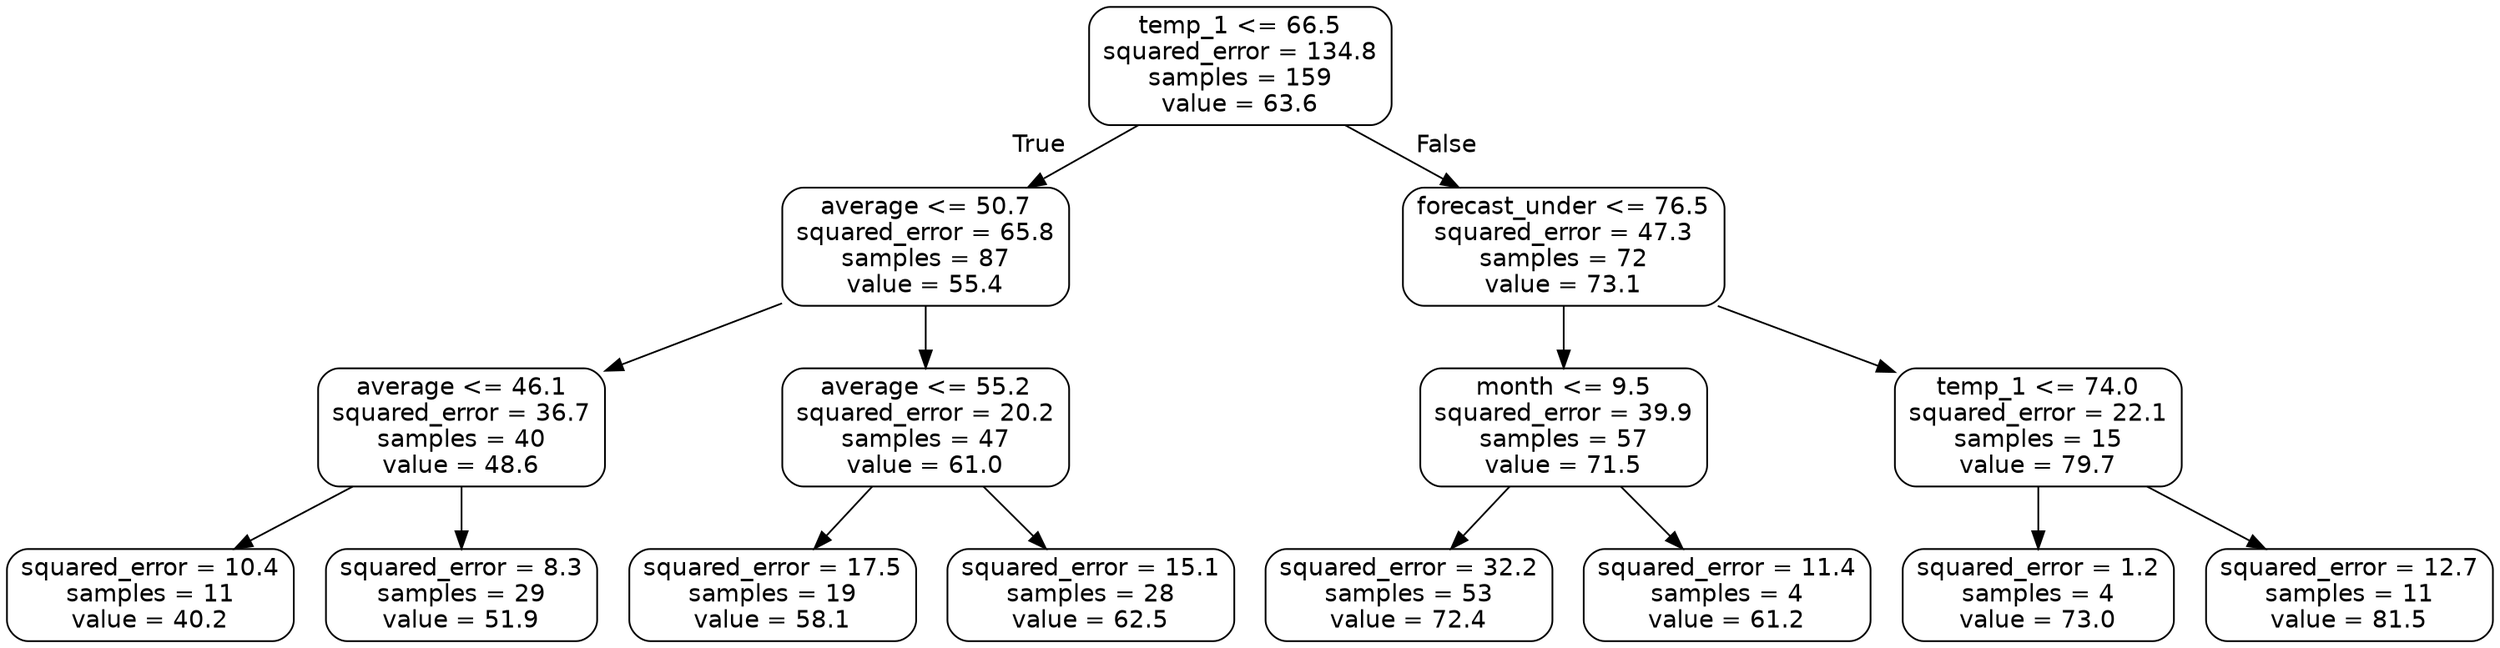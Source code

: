 digraph Tree {
node [shape=box, style="rounded", color="black", fontname="helvetica"] ;
edge [fontname="helvetica"] ;
0 [label="temp_1 <= 66.5\nsquared_error = 134.8\nsamples = 159\nvalue = 63.6"] ;
1 [label="average <= 50.7\nsquared_error = 65.8\nsamples = 87\nvalue = 55.4"] ;
0 -> 1 [labeldistance=2.5, labelangle=45, headlabel="True"] ;
2 [label="average <= 46.1\nsquared_error = 36.7\nsamples = 40\nvalue = 48.6"] ;
1 -> 2 ;
3 [label="squared_error = 10.4\nsamples = 11\nvalue = 40.2"] ;
2 -> 3 ;
4 [label="squared_error = 8.3\nsamples = 29\nvalue = 51.9"] ;
2 -> 4 ;
5 [label="average <= 55.2\nsquared_error = 20.2\nsamples = 47\nvalue = 61.0"] ;
1 -> 5 ;
6 [label="squared_error = 17.5\nsamples = 19\nvalue = 58.1"] ;
5 -> 6 ;
7 [label="squared_error = 15.1\nsamples = 28\nvalue = 62.5"] ;
5 -> 7 ;
8 [label="forecast_under <= 76.5\nsquared_error = 47.3\nsamples = 72\nvalue = 73.1"] ;
0 -> 8 [labeldistance=2.5, labelangle=-45, headlabel="False"] ;
9 [label="month <= 9.5\nsquared_error = 39.9\nsamples = 57\nvalue = 71.5"] ;
8 -> 9 ;
10 [label="squared_error = 32.2\nsamples = 53\nvalue = 72.4"] ;
9 -> 10 ;
11 [label="squared_error = 11.4\nsamples = 4\nvalue = 61.2"] ;
9 -> 11 ;
12 [label="temp_1 <= 74.0\nsquared_error = 22.1\nsamples = 15\nvalue = 79.7"] ;
8 -> 12 ;
13 [label="squared_error = 1.2\nsamples = 4\nvalue = 73.0"] ;
12 -> 13 ;
14 [label="squared_error = 12.7\nsamples = 11\nvalue = 81.5"] ;
12 -> 14 ;
}